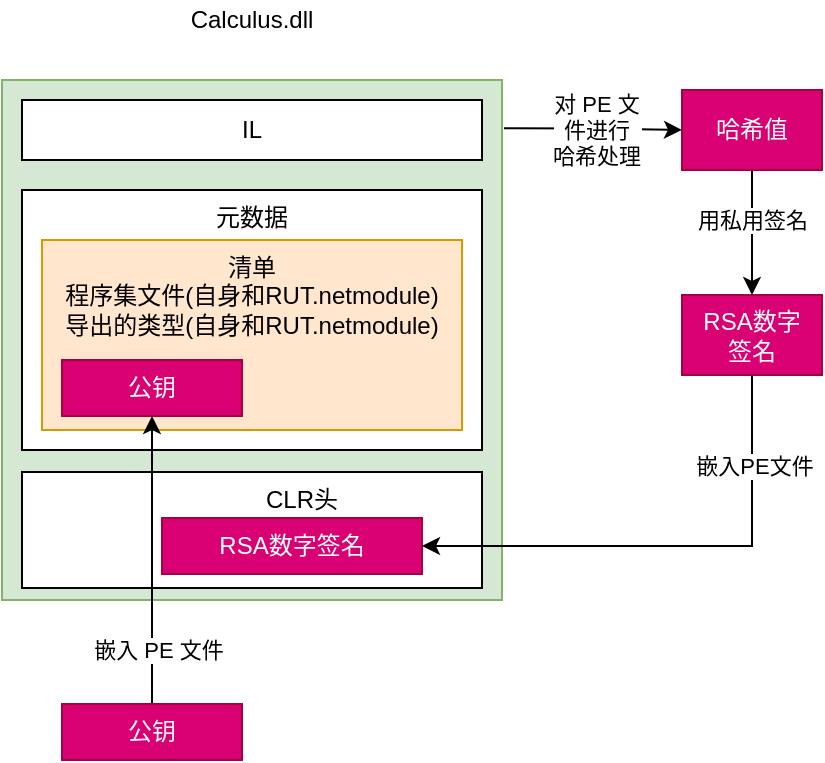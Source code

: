 <mxfile version="13.9.9" type="device"><diagram id="pRK3nt8Hro0vzvfLT482" name="第 1 页"><mxGraphModel dx="1106" dy="972" grid="1" gridSize="10" guides="1" tooltips="1" connect="1" arrows="1" fold="1" page="1" pageScale="1" pageWidth="827" pageHeight="1169" math="0" shadow="0"><root><mxCell id="0"/><mxCell id="1" parent="0"/><mxCell id="EwnBCqJKmA3bqJbbuC6X-13" style="edgeStyle=orthogonalEdgeStyle;rounded=0;orthogonalLoop=1;jettySize=auto;html=1;exitX=1.004;exitY=0.093;exitDx=0;exitDy=0;exitPerimeter=0;" parent="1" source="EwnBCqJKmA3bqJbbuC6X-1" target="EwnBCqJKmA3bqJbbuC6X-11" edge="1"><mxGeometry relative="1" as="geometry"/></mxCell><mxCell id="EwnBCqJKmA3bqJbbuC6X-14" value="对 PE 文&lt;br&gt;件进行&lt;br&gt;哈希处理" style="edgeLabel;html=1;align=center;verticalAlign=middle;resizable=0;points=[];" parent="EwnBCqJKmA3bqJbbuC6X-13" vertex="1" connectable="0"><mxGeometry x="-0.01" y="2" relative="1" as="geometry"><mxPoint as="offset"/></mxGeometry></mxCell><mxCell id="EwnBCqJKmA3bqJbbuC6X-1" value="" style="rounded=0;whiteSpace=wrap;html=1;fillColor=#d5e8d4;strokeColor=#82b366;" parent="1" vertex="1"><mxGeometry x="50" y="180" width="250" height="260" as="geometry"/></mxCell><mxCell id="EwnBCqJKmA3bqJbbuC6X-2" value="IL" style="rounded=0;whiteSpace=wrap;html=1;" parent="1" vertex="1"><mxGeometry x="60" y="190" width="230" height="30" as="geometry"/></mxCell><mxCell id="EwnBCqJKmA3bqJbbuC6X-3" value="元数据" style="rounded=0;whiteSpace=wrap;html=1;verticalAlign=top;" parent="1" vertex="1"><mxGeometry x="60" y="235" width="230" height="130" as="geometry"/></mxCell><mxCell id="EwnBCqJKmA3bqJbbuC6X-4" value="清单&lt;br&gt;程序集文件(自身和RUT.netmodule)&lt;br&gt;导出的类型(自身和RUT.netmodule)" style="rounded=0;whiteSpace=wrap;html=1;verticalAlign=top;fillColor=#ffe6cc;strokeColor=#d79b00;" parent="1" vertex="1"><mxGeometry x="70" y="260" width="210" height="95" as="geometry"/></mxCell><mxCell id="EwnBCqJKmA3bqJbbuC6X-5" value="公钥" style="rounded=0;whiteSpace=wrap;html=1;fillColor=#d80073;strokeColor=#A50040;fontColor=#ffffff;" parent="1" vertex="1"><mxGeometry x="80" y="320" width="90" height="28" as="geometry"/></mxCell><mxCell id="EwnBCqJKmA3bqJbbuC6X-6" value="&amp;nbsp; &amp;nbsp; &amp;nbsp; &amp;nbsp; &amp;nbsp; &amp;nbsp; &amp;nbsp; &amp;nbsp;CLR头" style="rounded=0;whiteSpace=wrap;html=1;verticalAlign=top;" parent="1" vertex="1"><mxGeometry x="60" y="376" width="230" height="58" as="geometry"/></mxCell><mxCell id="EwnBCqJKmA3bqJbbuC6X-9" style="edgeStyle=orthogonalEdgeStyle;rounded=0;orthogonalLoop=1;jettySize=auto;html=1;" parent="1" source="EwnBCqJKmA3bqJbbuC6X-7" target="EwnBCqJKmA3bqJbbuC6X-5" edge="1"><mxGeometry relative="1" as="geometry"/></mxCell><mxCell id="EwnBCqJKmA3bqJbbuC6X-10" value="嵌入 PE 文件" style="edgeLabel;html=1;align=center;verticalAlign=middle;resizable=0;points=[];" parent="EwnBCqJKmA3bqJbbuC6X-9" vertex="1" connectable="0"><mxGeometry x="-0.618" y="-3" relative="1" as="geometry"><mxPoint as="offset"/></mxGeometry></mxCell><mxCell id="EwnBCqJKmA3bqJbbuC6X-7" value="公钥" style="rounded=0;whiteSpace=wrap;html=1;fillColor=#d80073;strokeColor=#A50040;fontColor=#ffffff;" parent="1" vertex="1"><mxGeometry x="80" y="492" width="90" height="28" as="geometry"/></mxCell><mxCell id="EwnBCqJKmA3bqJbbuC6X-8" value="RSA数字签名" style="rounded=0;whiteSpace=wrap;html=1;fillColor=#d80073;strokeColor=#A50040;fontColor=#ffffff;" parent="1" vertex="1"><mxGeometry x="130" y="399" width="130" height="28" as="geometry"/></mxCell><mxCell id="EwnBCqJKmA3bqJbbuC6X-15" style="edgeStyle=orthogonalEdgeStyle;rounded=0;orthogonalLoop=1;jettySize=auto;html=1;" parent="1" source="EwnBCqJKmA3bqJbbuC6X-11" target="EwnBCqJKmA3bqJbbuC6X-12" edge="1"><mxGeometry relative="1" as="geometry"/></mxCell><mxCell id="EwnBCqJKmA3bqJbbuC6X-16" value="用私用签名" style="edgeLabel;html=1;align=center;verticalAlign=middle;resizable=0;points=[];" parent="EwnBCqJKmA3bqJbbuC6X-15" vertex="1" connectable="0"><mxGeometry x="-0.2" relative="1" as="geometry"><mxPoint as="offset"/></mxGeometry></mxCell><mxCell id="EwnBCqJKmA3bqJbbuC6X-11" value="哈希值" style="rounded=0;whiteSpace=wrap;html=1;fillColor=#d80073;strokeColor=#A50040;fontColor=#ffffff;" parent="1" vertex="1"><mxGeometry x="390" y="185" width="70" height="40" as="geometry"/></mxCell><mxCell id="EwnBCqJKmA3bqJbbuC6X-17" style="edgeStyle=orthogonalEdgeStyle;rounded=0;orthogonalLoop=1;jettySize=auto;html=1;entryX=1;entryY=0.5;entryDx=0;entryDy=0;exitX=0.5;exitY=1;exitDx=0;exitDy=0;" parent="1" source="EwnBCqJKmA3bqJbbuC6X-12" target="EwnBCqJKmA3bqJbbuC6X-8" edge="1"><mxGeometry relative="1" as="geometry"/></mxCell><mxCell id="EwnBCqJKmA3bqJbbuC6X-18" value="嵌入PE文件" style="edgeLabel;html=1;align=center;verticalAlign=middle;resizable=0;points=[];" parent="EwnBCqJKmA3bqJbbuC6X-17" vertex="1" connectable="0"><mxGeometry x="-0.642" y="1" relative="1" as="geometry"><mxPoint as="offset"/></mxGeometry></mxCell><mxCell id="EwnBCqJKmA3bqJbbuC6X-12" value="RSA数字&lt;br&gt;签名" style="rounded=0;whiteSpace=wrap;html=1;fillColor=#d80073;strokeColor=#A50040;fontColor=#ffffff;" parent="1" vertex="1"><mxGeometry x="390" y="287.5" width="70" height="40" as="geometry"/></mxCell><mxCell id="EwnBCqJKmA3bqJbbuC6X-19" value="Calculus.dll" style="text;html=1;strokeColor=none;fillColor=none;align=center;verticalAlign=middle;whiteSpace=wrap;rounded=0;" parent="1" vertex="1"><mxGeometry x="155" y="140" width="40" height="20" as="geometry"/></mxCell></root></mxGraphModel></diagram></mxfile>